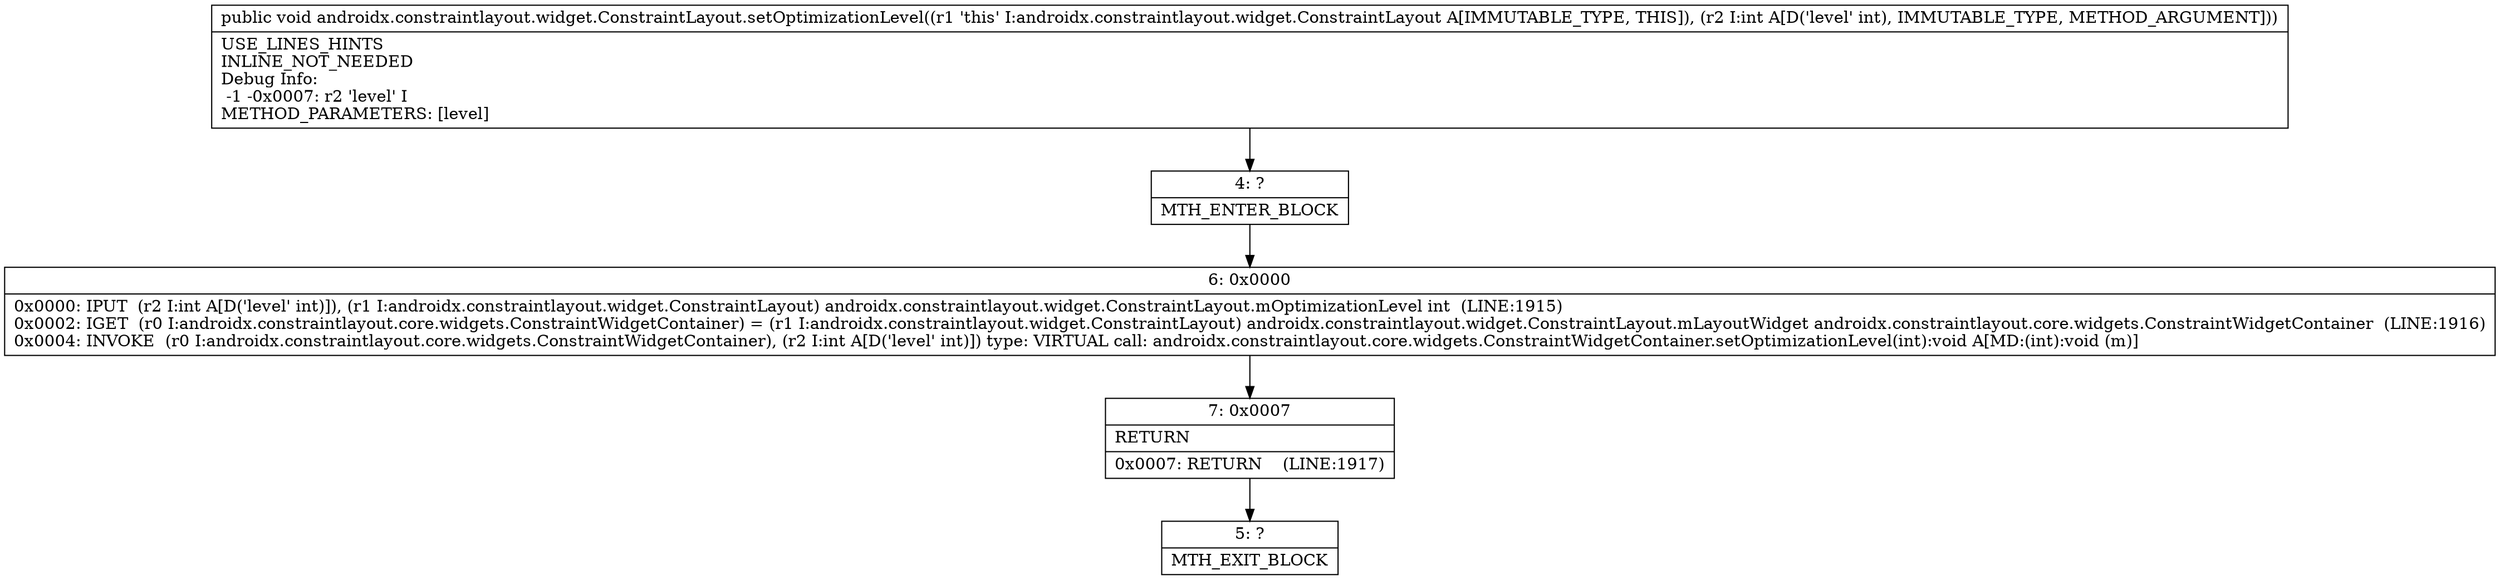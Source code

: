 digraph "CFG forandroidx.constraintlayout.widget.ConstraintLayout.setOptimizationLevel(I)V" {
Node_4 [shape=record,label="{4\:\ ?|MTH_ENTER_BLOCK\l}"];
Node_6 [shape=record,label="{6\:\ 0x0000|0x0000: IPUT  (r2 I:int A[D('level' int)]), (r1 I:androidx.constraintlayout.widget.ConstraintLayout) androidx.constraintlayout.widget.ConstraintLayout.mOptimizationLevel int  (LINE:1915)\l0x0002: IGET  (r0 I:androidx.constraintlayout.core.widgets.ConstraintWidgetContainer) = (r1 I:androidx.constraintlayout.widget.ConstraintLayout) androidx.constraintlayout.widget.ConstraintLayout.mLayoutWidget androidx.constraintlayout.core.widgets.ConstraintWidgetContainer  (LINE:1916)\l0x0004: INVOKE  (r0 I:androidx.constraintlayout.core.widgets.ConstraintWidgetContainer), (r2 I:int A[D('level' int)]) type: VIRTUAL call: androidx.constraintlayout.core.widgets.ConstraintWidgetContainer.setOptimizationLevel(int):void A[MD:(int):void (m)]\l}"];
Node_7 [shape=record,label="{7\:\ 0x0007|RETURN\l|0x0007: RETURN    (LINE:1917)\l}"];
Node_5 [shape=record,label="{5\:\ ?|MTH_EXIT_BLOCK\l}"];
MethodNode[shape=record,label="{public void androidx.constraintlayout.widget.ConstraintLayout.setOptimizationLevel((r1 'this' I:androidx.constraintlayout.widget.ConstraintLayout A[IMMUTABLE_TYPE, THIS]), (r2 I:int A[D('level' int), IMMUTABLE_TYPE, METHOD_ARGUMENT]))  | USE_LINES_HINTS\lINLINE_NOT_NEEDED\lDebug Info:\l  \-1 \-0x0007: r2 'level' I\lMETHOD_PARAMETERS: [level]\l}"];
MethodNode -> Node_4;Node_4 -> Node_6;
Node_6 -> Node_7;
Node_7 -> Node_5;
}

